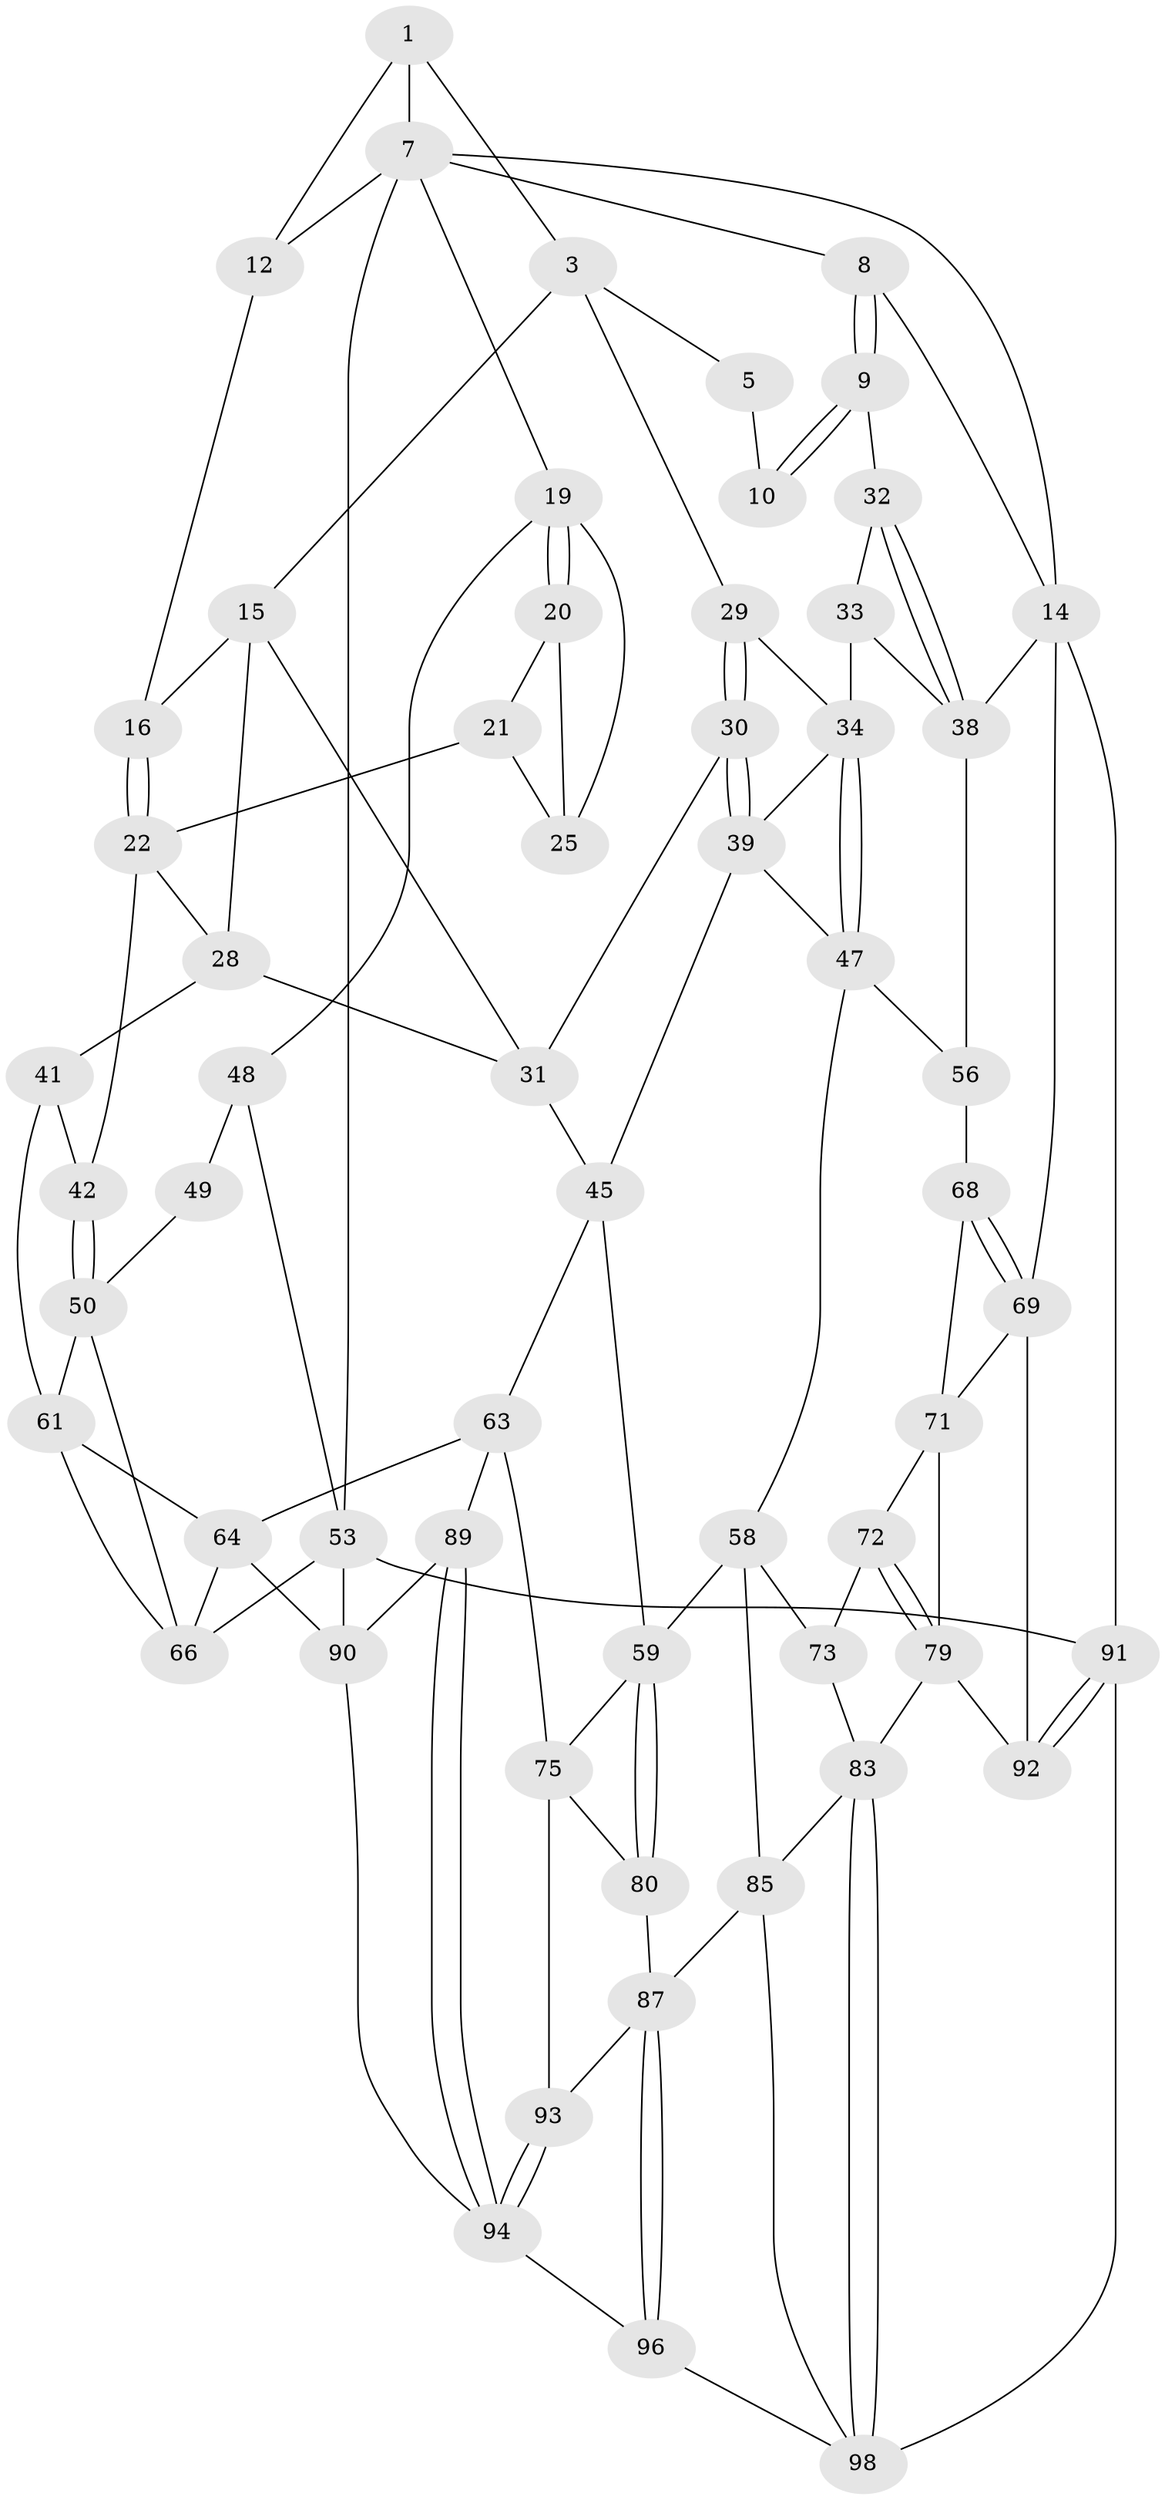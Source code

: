 // original degree distribution, {3: 0.039603960396039604, 5: 0.5148514851485149, 6: 0.22772277227722773, 4: 0.21782178217821782}
// Generated by graph-tools (version 1.1) at 2025/11/02/21/25 10:11:13]
// undirected, 59 vertices, 122 edges
graph export_dot {
graph [start="1"]
  node [color=gray90,style=filled];
  1 [pos="+0.788088983587097+0",super="+2"];
  3 [pos="+0.5902113346612166+0.19642012730411068",super="+4"];
  5 [pos="+0.7543056716494261+0.2395588322704995",super="+6"];
  7 [pos="+0.8628292076501716+0",super="+11"];
  8 [pos="+0.88649118552492+0",super="+13"];
  9 [pos="+0.8313714782727001+0.25599724360993675",super="+18"];
  10 [pos="+0.8114718096723583+0.2508202800437701"];
  12 [pos="+0.35360050972244744+0",super="+17"];
  14 [pos="+1+0.2252302970513651",super="+37"];
  15 [pos="+0.38086788592761145+0.2165493451172945",super="+27"];
  16 [pos="+0.3772592639301617+0.21523585056306696"];
  19 [pos="+0+0",super="+36"];
  20 [pos="+0+0.11087394483782848"];
  21 [pos="+0.14731047912559708+0.17524645934953573",super="+24"];
  22 [pos="+0.2587390072865131+0.38212250279251914",super="+23"];
  25 [pos="+0.12115307773990969+0.4397120946026206",super="+26"];
  28 [pos="+0.3860740594485259+0.42314562532598265",super="+40"];
  29 [pos="+0.6241828279058979+0.24687053168477574"];
  30 [pos="+0.5336167760939927+0.4058935447394885"];
  31 [pos="+0.5006006003270472+0.41972122222667596",super="+43"];
  32 [pos="+0.8492205214411227+0.3070951015634804"];
  33 [pos="+0.7924108415039578+0.5043791737624692"];
  34 [pos="+0.7280961828591435+0.5031399121507958",super="+35"];
  38 [pos="+1+0.5249258698896745",super="+55"];
  39 [pos="+0.5829017548852373+0.45808137965545986",super="+44"];
  41 [pos="+0.2838660384720053+0.548940786857078"];
  42 [pos="+0.18728546639004207+0.46584975926709"];
  45 [pos="+0.52735988830571+0.6134271211640867",super="+46"];
  47 [pos="+0.6557467054296126+0.5435543306976364",super="+57"];
  48 [pos="+0+0.43406988842081357",super="+52"];
  49 [pos="+0.07451781045470003+0.4477211876664525",super="+51"];
  50 [pos="+0.07851687605720926+0.6260427929488384",super="+62"];
  53 [pos="+0+1",super="+54"];
  56 [pos="+0.8192951274587799+0.6355056644341308"];
  58 [pos="+0.6942219813545729+0.7426393343155394",super="+74"];
  59 [pos="+0.6142063298627681+0.7277507357429942",super="+60"];
  61 [pos="+0.2626968921093121+0.598488673831483",super="+65"];
  63 [pos="+0.39383919304755777+0.7417297728817359",super="+77"];
  64 [pos="+0.2667251273909428+0.7498949105606184",super="+81"];
  66 [pos="+0.11484689857593863+0.72177990686651",super="+67"];
  68 [pos="+0.8269394232795158+0.6449669224568636"];
  69 [pos="+1+0.7389715679601637",super="+70"];
  71 [pos="+0.827620438772676+0.7395445117380387",super="+78"];
  72 [pos="+0.7724780574703517+0.7648008940679799"];
  73 [pos="+0.7403175600385515+0.7675077089622706"];
  75 [pos="+0.5052719264122625+0.7836947986738371",super="+76"];
  79 [pos="+0.8558369790668963+0.8442832940284551",super="+82"];
  80 [pos="+0.5871679125713727+0.799837703946564"];
  83 [pos="+0.8029270129354816+0.9008139040160512",super="+84"];
  85 [pos="+0.6823164708439377+0.8365606019221318",super="+86"];
  87 [pos="+0.6025645279124996+0.9209451067565733",super="+88"];
  89 [pos="+0.414151396939452+0.8156689130170827"];
  90 [pos="+0.2752116285964137+0.8805441801303946",super="+99"];
  91 [pos="+1+1",super="+100"];
  92 [pos="+1+1",super="+95"];
  93 [pos="+0.5104664508305703+0.8316382498717685"];
  94 [pos="+0.44660841448019617+1",super="+97"];
  96 [pos="+0.5116958478163807+1"];
  98 [pos="+0.7982266090483645+0.9098194991323186",super="+101"];
  1 -- 7;
  1 -- 3;
  1 -- 12;
  3 -- 15;
  3 -- 5;
  3 -- 29;
  5 -- 10 [weight=2];
  7 -- 8;
  7 -- 14;
  7 -- 19;
  7 -- 12;
  7 -- 53;
  8 -- 9 [weight=2];
  8 -- 9;
  8 -- 14;
  9 -- 10;
  9 -- 10;
  9 -- 32;
  12 -- 16;
  14 -- 91;
  14 -- 38;
  14 -- 69;
  15 -- 16;
  15 -- 28;
  15 -- 31;
  16 -- 22;
  16 -- 22;
  19 -- 20;
  19 -- 20;
  19 -- 48;
  19 -- 25;
  20 -- 21;
  20 -- 25;
  21 -- 25;
  21 -- 22;
  22 -- 28;
  22 -- 42;
  28 -- 41;
  28 -- 31;
  29 -- 30;
  29 -- 30;
  29 -- 34;
  30 -- 31;
  30 -- 39;
  30 -- 39;
  31 -- 45;
  32 -- 33;
  32 -- 38;
  32 -- 38;
  33 -- 34;
  33 -- 38;
  34 -- 47;
  34 -- 47;
  34 -- 39;
  38 -- 56;
  39 -- 47;
  39 -- 45;
  41 -- 42;
  41 -- 61;
  42 -- 50;
  42 -- 50;
  45 -- 59;
  45 -- 63;
  47 -- 56;
  47 -- 58;
  48 -- 49 [weight=2];
  48 -- 53;
  49 -- 50;
  50 -- 66;
  50 -- 61;
  53 -- 66;
  53 -- 90;
  53 -- 91;
  56 -- 68;
  58 -- 59;
  58 -- 73;
  58 -- 85;
  59 -- 80;
  59 -- 80;
  59 -- 75;
  61 -- 64;
  61 -- 66;
  63 -- 64;
  63 -- 89;
  63 -- 75;
  64 -- 66;
  64 -- 90;
  68 -- 69;
  68 -- 69;
  68 -- 71;
  69 -- 71;
  69 -- 92;
  71 -- 72;
  71 -- 79;
  72 -- 73;
  72 -- 79;
  72 -- 79;
  73 -- 83;
  75 -- 80;
  75 -- 93;
  79 -- 83;
  79 -- 92;
  80 -- 87;
  83 -- 98;
  83 -- 98;
  83 -- 85;
  85 -- 98;
  85 -- 87;
  87 -- 96;
  87 -- 96;
  87 -- 93;
  89 -- 90;
  89 -- 94;
  89 -- 94;
  90 -- 94;
  91 -- 92 [weight=2];
  91 -- 92;
  91 -- 98;
  93 -- 94;
  93 -- 94;
  94 -- 96;
  96 -- 98;
}
